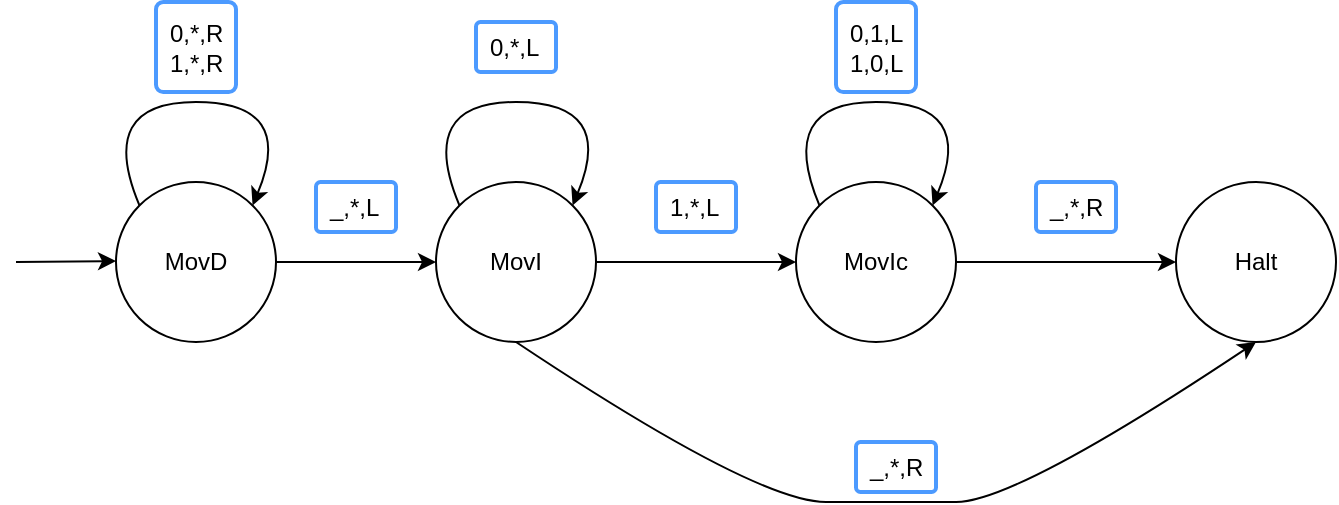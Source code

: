 <mxfile version="20.4.0" type="onedrive"><diagram id="C5RBs43oDa-KdzZeNtuy" name="Page-1"><mxGraphModel dx="1422" dy="762" grid="1" gridSize="10" guides="1" tooltips="1" connect="1" arrows="1" fold="1" page="1" pageScale="1" pageWidth="827" pageHeight="1169" math="0" shadow="0"><root><mxCell id="WIyWlLk6GJQsqaUBKTNV-0"/><mxCell id="WIyWlLk6GJQsqaUBKTNV-1" parent="WIyWlLk6GJQsqaUBKTNV-0"/><mxCell id="eQb7QRiES3VL3JvfEBHZ-1" value="MovD" style="ellipse;whiteSpace=wrap;html=1;aspect=fixed;" vertex="1" parent="WIyWlLk6GJQsqaUBKTNV-1"><mxGeometry x="110" y="280" width="80" height="80" as="geometry"/></mxCell><mxCell id="eQb7QRiES3VL3JvfEBHZ-2" value="MovI" style="ellipse;whiteSpace=wrap;html=1;aspect=fixed;" vertex="1" parent="WIyWlLk6GJQsqaUBKTNV-1"><mxGeometry x="270" y="280" width="80" height="80" as="geometry"/></mxCell><mxCell id="eQb7QRiES3VL3JvfEBHZ-3" value="MovIc" style="ellipse;whiteSpace=wrap;html=1;aspect=fixed;" vertex="1" parent="WIyWlLk6GJQsqaUBKTNV-1"><mxGeometry x="450" y="280" width="80" height="80" as="geometry"/></mxCell><mxCell id="eQb7QRiES3VL3JvfEBHZ-4" value="Halt" style="ellipse;whiteSpace=wrap;html=1;aspect=fixed;" vertex="1" parent="WIyWlLk6GJQsqaUBKTNV-1"><mxGeometry x="640" y="280" width="80" height="80" as="geometry"/></mxCell><mxCell id="eQb7QRiES3VL3JvfEBHZ-5" value="" style="curved=1;endArrow=classic;html=1;rounded=0;exitX=0;exitY=0;exitDx=0;exitDy=0;entryX=1;entryY=0;entryDx=0;entryDy=0;" edge="1" parent="WIyWlLk6GJQsqaUBKTNV-1" source="eQb7QRiES3VL3JvfEBHZ-1" target="eQb7QRiES3VL3JvfEBHZ-1"><mxGeometry width="50" height="50" relative="1" as="geometry"><mxPoint x="450" y="420" as="sourcePoint"/><mxPoint x="500" y="370" as="targetPoint"/><Array as="points"><mxPoint x="100" y="240"/><mxPoint x="200" y="240"/></Array></mxGeometry></mxCell><mxCell id="eQb7QRiES3VL3JvfEBHZ-6" value="" style="curved=1;endArrow=classic;html=1;rounded=0;exitX=0;exitY=0;exitDx=0;exitDy=0;entryX=1;entryY=0;entryDx=0;entryDy=0;" edge="1" parent="WIyWlLk6GJQsqaUBKTNV-1"><mxGeometry width="50" height="50" relative="1" as="geometry"><mxPoint x="461.716" y="291.716" as="sourcePoint"/><mxPoint x="518.284" y="291.716" as="targetPoint"/><Array as="points"><mxPoint x="440" y="240"/><mxPoint x="540" y="240"/></Array></mxGeometry></mxCell><mxCell id="eQb7QRiES3VL3JvfEBHZ-7" value="" style="curved=1;endArrow=classic;html=1;rounded=0;exitX=0;exitY=0;exitDx=0;exitDy=0;entryX=1;entryY=0;entryDx=0;entryDy=0;" edge="1" parent="WIyWlLk6GJQsqaUBKTNV-1"><mxGeometry width="50" height="50" relative="1" as="geometry"><mxPoint x="281.716" y="291.716" as="sourcePoint"/><mxPoint x="338.284" y="291.716" as="targetPoint"/><Array as="points"><mxPoint x="260" y="240"/><mxPoint x="360" y="240"/></Array></mxGeometry></mxCell><mxCell id="eQb7QRiES3VL3JvfEBHZ-8" value="" style="endArrow=classic;html=1;rounded=0;exitX=1;exitY=0.5;exitDx=0;exitDy=0;entryX=0;entryY=0.5;entryDx=0;entryDy=0;" edge="1" parent="WIyWlLk6GJQsqaUBKTNV-1" source="eQb7QRiES3VL3JvfEBHZ-3" target="eQb7QRiES3VL3JvfEBHZ-4"><mxGeometry width="50" height="50" relative="1" as="geometry"><mxPoint x="590" y="320" as="sourcePoint"/><mxPoint x="670" y="330" as="targetPoint"/><Array as="points"><mxPoint x="630" y="320"/></Array></mxGeometry></mxCell><mxCell id="eQb7QRiES3VL3JvfEBHZ-10" value="" style="endArrow=classic;html=1;rounded=0;exitX=1;exitY=0.5;exitDx=0;exitDy=0;entryX=0;entryY=0.5;entryDx=0;entryDy=0;" edge="1" parent="WIyWlLk6GJQsqaUBKTNV-1" source="eQb7QRiES3VL3JvfEBHZ-2" target="eQb7QRiES3VL3JvfEBHZ-3"><mxGeometry width="50" height="50" relative="1" as="geometry"><mxPoint x="374" y="319.5" as="sourcePoint"/><mxPoint x="454" y="319.5" as="targetPoint"/></mxGeometry></mxCell><mxCell id="eQb7QRiES3VL3JvfEBHZ-11" value="" style="endArrow=classic;html=1;rounded=0;entryX=0;entryY=0.5;entryDx=0;entryDy=0;exitX=1;exitY=0.5;exitDx=0;exitDy=0;" edge="1" parent="WIyWlLk6GJQsqaUBKTNV-1" source="eQb7QRiES3VL3JvfEBHZ-1" target="eQb7QRiES3VL3JvfEBHZ-2"><mxGeometry width="50" height="50" relative="1" as="geometry"><mxPoint x="170" y="319.5" as="sourcePoint"/><mxPoint x="250" y="319.5" as="targetPoint"/></mxGeometry></mxCell><mxCell id="eQb7QRiES3VL3JvfEBHZ-12" value="" style="endArrow=classic;html=1;rounded=0;" edge="1" parent="WIyWlLk6GJQsqaUBKTNV-1"><mxGeometry width="50" height="50" relative="1" as="geometry"><mxPoint x="60" y="320" as="sourcePoint"/><mxPoint x="110" y="319.5" as="targetPoint"/></mxGeometry></mxCell><mxCell id="eQb7QRiES3VL3JvfEBHZ-20" value="0,*,R&lt;br&gt;1,*,R" style="rounded=1;arcSize=9;align=left;spacingLeft=5;strokeColor=#4C9AFF;html=1;strokeWidth=2;fontSize=12" vertex="1" parent="WIyWlLk6GJQsqaUBKTNV-1"><mxGeometry x="130" y="190" width="40" height="45" as="geometry"/></mxCell><mxCell id="eQb7QRiES3VL3JvfEBHZ-21" value="0,1,L&lt;br&gt;1,0,L" style="rounded=1;arcSize=9;align=left;spacingLeft=5;strokeColor=#4C9AFF;html=1;strokeWidth=2;fontSize=12" vertex="1" parent="WIyWlLk6GJQsqaUBKTNV-1"><mxGeometry x="470" y="190" width="40" height="45" as="geometry"/></mxCell><mxCell id="eQb7QRiES3VL3JvfEBHZ-22" value="0,*,L" style="rounded=1;arcSize=9;align=left;spacingLeft=5;strokeColor=#4C9AFF;html=1;strokeWidth=2;fontSize=12" vertex="1" parent="WIyWlLk6GJQsqaUBKTNV-1"><mxGeometry x="290" y="200" width="40" height="25" as="geometry"/></mxCell><mxCell id="eQb7QRiES3VL3JvfEBHZ-24" value="" style="curved=1;endArrow=classic;html=1;rounded=0;exitX=0.5;exitY=1;exitDx=0;exitDy=0;entryX=0.5;entryY=1;entryDx=0;entryDy=0;" edge="1" parent="WIyWlLk6GJQsqaUBKTNV-1" source="eQb7QRiES3VL3JvfEBHZ-2" target="eQb7QRiES3VL3JvfEBHZ-4"><mxGeometry width="50" height="50" relative="1" as="geometry"><mxPoint x="341.716" y="431.716" as="sourcePoint"/><mxPoint x="398.284" y="431.716" as="targetPoint"/><Array as="points"><mxPoint x="430" y="440"/><mxPoint x="500" y="440"/><mxPoint x="560" y="440"/></Array></mxGeometry></mxCell><mxCell id="eQb7QRiES3VL3JvfEBHZ-25" value="_,*,L" style="rounded=1;arcSize=9;align=left;spacingLeft=5;strokeColor=#4C9AFF;html=1;strokeWidth=2;fontSize=12" vertex="1" parent="WIyWlLk6GJQsqaUBKTNV-1"><mxGeometry x="210" y="280" width="40" height="25" as="geometry"/></mxCell><mxCell id="eQb7QRiES3VL3JvfEBHZ-26" value="1,*,L" style="rounded=1;arcSize=9;align=left;spacingLeft=5;strokeColor=#4C9AFF;html=1;strokeWidth=2;fontSize=12" vertex="1" parent="WIyWlLk6GJQsqaUBKTNV-1"><mxGeometry x="380" y="280" width="40" height="25" as="geometry"/></mxCell><mxCell id="eQb7QRiES3VL3JvfEBHZ-27" value="_,*,R" style="rounded=1;arcSize=9;align=left;spacingLeft=5;strokeColor=#4C9AFF;html=1;strokeWidth=2;fontSize=12" vertex="1" parent="WIyWlLk6GJQsqaUBKTNV-1"><mxGeometry x="570" y="280" width="40" height="25" as="geometry"/></mxCell><mxCell id="eQb7QRiES3VL3JvfEBHZ-28" value="_,*,R" style="rounded=1;arcSize=9;align=left;spacingLeft=5;strokeColor=#4C9AFF;html=1;strokeWidth=2;fontSize=12" vertex="1" parent="WIyWlLk6GJQsqaUBKTNV-1"><mxGeometry x="480" y="410" width="40" height="25" as="geometry"/></mxCell></root></mxGraphModel></diagram></mxfile>